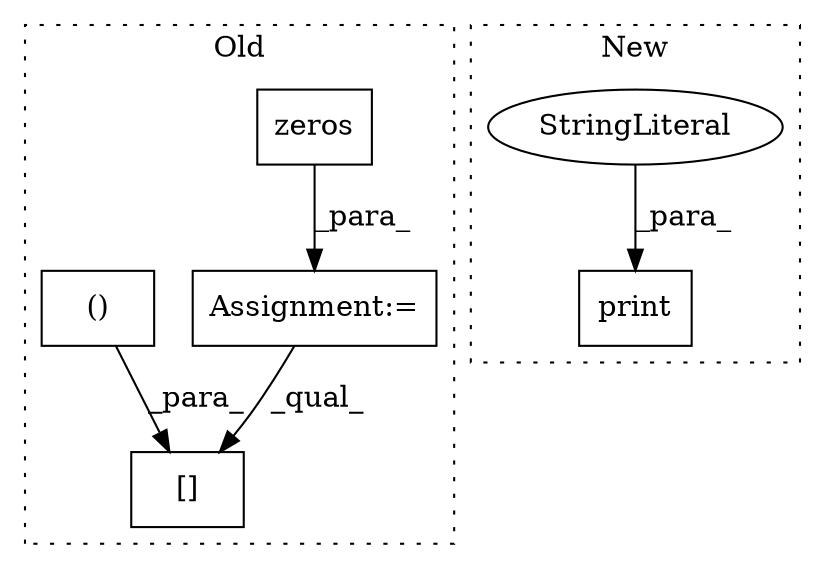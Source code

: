 digraph G {
subgraph cluster0 {
1 [label="zeros" a="32" s="7179,7205" l="11,2" shape="box"];
3 [label="Assignment:=" a="7" s="7172" l="1" shape="box"];
5 [label="[]" a="2" s="7506,7538" l="14,2" shape="box"];
6 [label="()" a="106" s="7520" l="18" shape="box"];
label = "Old";
style="dotted";
}
subgraph cluster1 {
2 [label="print" a="32" s="8554,8582" l="6,1" shape="box"];
4 [label="StringLiteral" a="45" s="8560" l="22" shape="ellipse"];
label = "New";
style="dotted";
}
1 -> 3 [label="_para_"];
3 -> 5 [label="_qual_"];
4 -> 2 [label="_para_"];
6 -> 5 [label="_para_"];
}